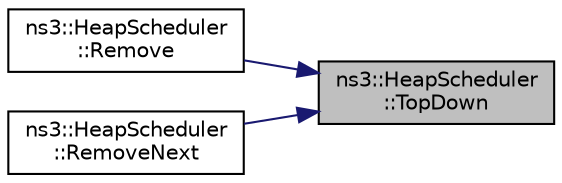 digraph "ns3::HeapScheduler::TopDown"
{
 // LATEX_PDF_SIZE
  edge [fontname="Helvetica",fontsize="10",labelfontname="Helvetica",labelfontsize="10"];
  node [fontname="Helvetica",fontsize="10",shape=record];
  rankdir="RL";
  Node1 [label="ns3::HeapScheduler\l::TopDown",height=0.2,width=0.4,color="black", fillcolor="grey75", style="filled", fontcolor="black",tooltip="Percolate a deletion bubble down the heap."];
  Node1 -> Node2 [dir="back",color="midnightblue",fontsize="10",style="solid",fontname="Helvetica"];
  Node2 [label="ns3::HeapScheduler\l::Remove",height=0.2,width=0.4,color="black", fillcolor="white", style="filled",URL="$classns3_1_1_heap_scheduler.html#a81d475b379794f8c4f257d7a506ac372",tooltip="Remove a specific event from the event list."];
  Node1 -> Node3 [dir="back",color="midnightblue",fontsize="10",style="solid",fontname="Helvetica"];
  Node3 [label="ns3::HeapScheduler\l::RemoveNext",height=0.2,width=0.4,color="black", fillcolor="white", style="filled",URL="$classns3_1_1_heap_scheduler.html#a97e15b27a21ddedd4346d66b21d97144",tooltip="Remove the earliest event from the event list."];
}
